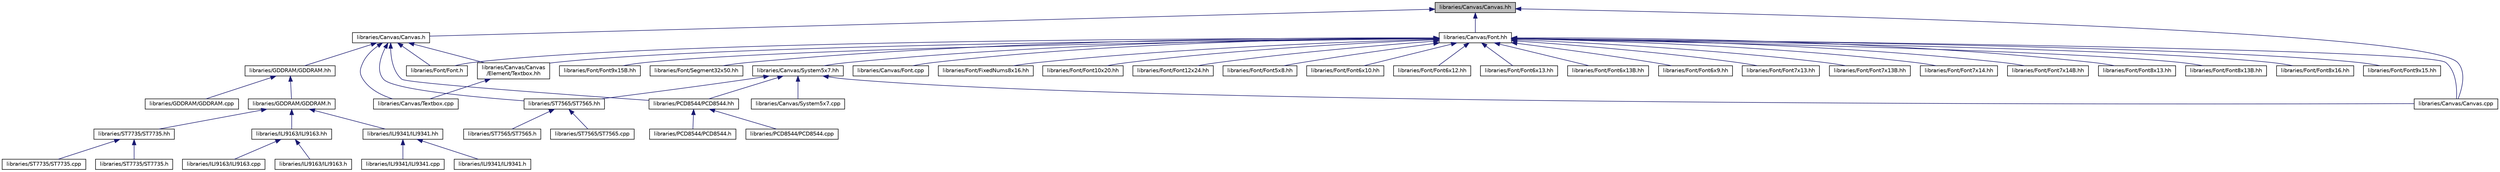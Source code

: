 digraph "libraries/Canvas/Canvas.hh"
{
  edge [fontname="Helvetica",fontsize="10",labelfontname="Helvetica",labelfontsize="10"];
  node [fontname="Helvetica",fontsize="10",shape=record];
  Node1 [label="libraries/Canvas/Canvas.hh",height=0.2,width=0.4,color="black", fillcolor="grey75", style="filled", fontcolor="black"];
  Node1 -> Node2 [dir="back",color="midnightblue",fontsize="10",style="solid",fontname="Helvetica"];
  Node2 [label="libraries/Canvas/Font.hh",height=0.2,width=0.4,color="black", fillcolor="white", style="filled",URL="$da/dc5/Font_8hh.html"];
  Node2 -> Node3 [dir="back",color="midnightblue",fontsize="10",style="solid",fontname="Helvetica"];
  Node3 [label="libraries/Canvas/Canvas\l/Element/Textbox.hh",height=0.2,width=0.4,color="black", fillcolor="white", style="filled",URL="$d4/dd5/Textbox_8hh.html"];
  Node3 -> Node4 [dir="back",color="midnightblue",fontsize="10",style="solid",fontname="Helvetica"];
  Node4 [label="libraries/Canvas/Textbox.cpp",height=0.2,width=0.4,color="black", fillcolor="white", style="filled",URL="$db/d4d/Textbox_8cpp.html"];
  Node2 -> Node5 [dir="back",color="midnightblue",fontsize="10",style="solid",fontname="Helvetica"];
  Node5 [label="libraries/Canvas/Canvas.cpp",height=0.2,width=0.4,color="black", fillcolor="white", style="filled",URL="$dc/d2f/Canvas_8cpp.html"];
  Node2 -> Node6 [dir="back",color="midnightblue",fontsize="10",style="solid",fontname="Helvetica"];
  Node6 [label="libraries/Canvas/System5x7.hh",height=0.2,width=0.4,color="black", fillcolor="white", style="filled",URL="$d9/ddc/System5x7_8hh.html"];
  Node6 -> Node5 [dir="back",color="midnightblue",fontsize="10",style="solid",fontname="Helvetica"];
  Node6 -> Node7 [dir="back",color="midnightblue",fontsize="10",style="solid",fontname="Helvetica"];
  Node7 [label="libraries/Canvas/System5x7.cpp",height=0.2,width=0.4,color="black", fillcolor="white", style="filled",URL="$d2/d20/System5x7_8cpp.html"];
  Node6 -> Node8 [dir="back",color="midnightblue",fontsize="10",style="solid",fontname="Helvetica"];
  Node8 [label="libraries/PCD8544/PCD8544.hh",height=0.2,width=0.4,color="black", fillcolor="white", style="filled",URL="$de/d84/PCD8544_8hh.html"];
  Node8 -> Node9 [dir="back",color="midnightblue",fontsize="10",style="solid",fontname="Helvetica"];
  Node9 [label="libraries/PCD8544/PCD8544.cpp",height=0.2,width=0.4,color="black", fillcolor="white", style="filled",URL="$d9/d06/PCD8544_8cpp.html"];
  Node8 -> Node10 [dir="back",color="midnightblue",fontsize="10",style="solid",fontname="Helvetica"];
  Node10 [label="libraries/PCD8544/PCD8544.h",height=0.2,width=0.4,color="black", fillcolor="white", style="filled",URL="$d0/ddd/PCD8544_8h.html"];
  Node6 -> Node11 [dir="back",color="midnightblue",fontsize="10",style="solid",fontname="Helvetica"];
  Node11 [label="libraries/ST7565/ST7565.hh",height=0.2,width=0.4,color="black", fillcolor="white", style="filled",URL="$d7/da9/ST7565_8hh.html"];
  Node11 -> Node12 [dir="back",color="midnightblue",fontsize="10",style="solid",fontname="Helvetica"];
  Node12 [label="libraries/ST7565/ST7565.cpp",height=0.2,width=0.4,color="black", fillcolor="white", style="filled",URL="$db/dfe/ST7565_8cpp.html"];
  Node11 -> Node13 [dir="back",color="midnightblue",fontsize="10",style="solid",fontname="Helvetica"];
  Node13 [label="libraries/ST7565/ST7565.h",height=0.2,width=0.4,color="black", fillcolor="white", style="filled",URL="$da/dd1/ST7565_8h.html"];
  Node2 -> Node14 [dir="back",color="midnightblue",fontsize="10",style="solid",fontname="Helvetica"];
  Node14 [label="libraries/Canvas/Font.cpp",height=0.2,width=0.4,color="black", fillcolor="white", style="filled",URL="$d8/d0c/Font_8cpp.html"];
  Node2 -> Node15 [dir="back",color="midnightblue",fontsize="10",style="solid",fontname="Helvetica"];
  Node15 [label="libraries/Font/FixedNums8x16.hh",height=0.2,width=0.4,color="black", fillcolor="white", style="filled",URL="$db/deb/FixedNums8x16_8hh.html"];
  Node2 -> Node16 [dir="back",color="midnightblue",fontsize="10",style="solid",fontname="Helvetica"];
  Node16 [label="libraries/Font/Font.h",height=0.2,width=0.4,color="black", fillcolor="white", style="filled",URL="$d8/dd1/Font_8h.html"];
  Node2 -> Node17 [dir="back",color="midnightblue",fontsize="10",style="solid",fontname="Helvetica"];
  Node17 [label="libraries/Font/Font10x20.hh",height=0.2,width=0.4,color="black", fillcolor="white", style="filled",URL="$d7/df0/Font10x20_8hh.html"];
  Node2 -> Node18 [dir="back",color="midnightblue",fontsize="10",style="solid",fontname="Helvetica"];
  Node18 [label="libraries/Font/Font12x24.hh",height=0.2,width=0.4,color="black", fillcolor="white", style="filled",URL="$d4/d94/Font12x24_8hh.html"];
  Node2 -> Node19 [dir="back",color="midnightblue",fontsize="10",style="solid",fontname="Helvetica"];
  Node19 [label="libraries/Font/Font5x8.hh",height=0.2,width=0.4,color="black", fillcolor="white", style="filled",URL="$d9/d8c/Font5x8_8hh.html"];
  Node2 -> Node20 [dir="back",color="midnightblue",fontsize="10",style="solid",fontname="Helvetica"];
  Node20 [label="libraries/Font/Font6x10.hh",height=0.2,width=0.4,color="black", fillcolor="white", style="filled",URL="$d4/d16/Font6x10_8hh.html"];
  Node2 -> Node21 [dir="back",color="midnightblue",fontsize="10",style="solid",fontname="Helvetica"];
  Node21 [label="libraries/Font/Font6x12.hh",height=0.2,width=0.4,color="black", fillcolor="white", style="filled",URL="$dd/d33/Font6x12_8hh.html"];
  Node2 -> Node22 [dir="back",color="midnightblue",fontsize="10",style="solid",fontname="Helvetica"];
  Node22 [label="libraries/Font/Font6x13.hh",height=0.2,width=0.4,color="black", fillcolor="white", style="filled",URL="$dd/dff/Font6x13_8hh.html"];
  Node2 -> Node23 [dir="back",color="midnightblue",fontsize="10",style="solid",fontname="Helvetica"];
  Node23 [label="libraries/Font/Font6x13B.hh",height=0.2,width=0.4,color="black", fillcolor="white", style="filled",URL="$d5/dbe/Font6x13B_8hh.html"];
  Node2 -> Node24 [dir="back",color="midnightblue",fontsize="10",style="solid",fontname="Helvetica"];
  Node24 [label="libraries/Font/Font6x9.hh",height=0.2,width=0.4,color="black", fillcolor="white", style="filled",URL="$d2/d85/Font6x9_8hh.html"];
  Node2 -> Node25 [dir="back",color="midnightblue",fontsize="10",style="solid",fontname="Helvetica"];
  Node25 [label="libraries/Font/Font7x13.hh",height=0.2,width=0.4,color="black", fillcolor="white", style="filled",URL="$d0/d43/Font7x13_8hh.html"];
  Node2 -> Node26 [dir="back",color="midnightblue",fontsize="10",style="solid",fontname="Helvetica"];
  Node26 [label="libraries/Font/Font7x13B.hh",height=0.2,width=0.4,color="black", fillcolor="white", style="filled",URL="$da/d32/Font7x13B_8hh.html"];
  Node2 -> Node27 [dir="back",color="midnightblue",fontsize="10",style="solid",fontname="Helvetica"];
  Node27 [label="libraries/Font/Font7x14.hh",height=0.2,width=0.4,color="black", fillcolor="white", style="filled",URL="$da/dc8/Font7x14_8hh.html"];
  Node2 -> Node28 [dir="back",color="midnightblue",fontsize="10",style="solid",fontname="Helvetica"];
  Node28 [label="libraries/Font/Font7x14B.hh",height=0.2,width=0.4,color="black", fillcolor="white", style="filled",URL="$d8/dae/Font7x14B_8hh.html"];
  Node2 -> Node29 [dir="back",color="midnightblue",fontsize="10",style="solid",fontname="Helvetica"];
  Node29 [label="libraries/Font/Font8x13.hh",height=0.2,width=0.4,color="black", fillcolor="white", style="filled",URL="$d1/d4a/Font8x13_8hh.html"];
  Node2 -> Node30 [dir="back",color="midnightblue",fontsize="10",style="solid",fontname="Helvetica"];
  Node30 [label="libraries/Font/Font8x13B.hh",height=0.2,width=0.4,color="black", fillcolor="white", style="filled",URL="$d9/d47/Font8x13B_8hh.html"];
  Node2 -> Node31 [dir="back",color="midnightblue",fontsize="10",style="solid",fontname="Helvetica"];
  Node31 [label="libraries/Font/Font8x16.hh",height=0.2,width=0.4,color="black", fillcolor="white", style="filled",URL="$d5/d8e/Font8x16_8hh.html"];
  Node2 -> Node32 [dir="back",color="midnightblue",fontsize="10",style="solid",fontname="Helvetica"];
  Node32 [label="libraries/Font/Font9x15.hh",height=0.2,width=0.4,color="black", fillcolor="white", style="filled",URL="$de/d86/Font9x15_8hh.html"];
  Node2 -> Node33 [dir="back",color="midnightblue",fontsize="10",style="solid",fontname="Helvetica"];
  Node33 [label="libraries/Font/Font9x15B.hh",height=0.2,width=0.4,color="black", fillcolor="white", style="filled",URL="$dc/d71/Font9x15B_8hh.html"];
  Node2 -> Node34 [dir="back",color="midnightblue",fontsize="10",style="solid",fontname="Helvetica"];
  Node34 [label="libraries/Font/Segment32x50.hh",height=0.2,width=0.4,color="black", fillcolor="white", style="filled",URL="$dc/d92/Segment32x50_8hh.html"];
  Node1 -> Node5 [dir="back",color="midnightblue",fontsize="10",style="solid",fontname="Helvetica"];
  Node1 -> Node35 [dir="back",color="midnightblue",fontsize="10",style="solid",fontname="Helvetica"];
  Node35 [label="libraries/Canvas/Canvas.h",height=0.2,width=0.4,color="black", fillcolor="white", style="filled",URL="$dc/dd4/Canvas_8h.html"];
  Node35 -> Node3 [dir="back",color="midnightblue",fontsize="10",style="solid",fontname="Helvetica"];
  Node35 -> Node4 [dir="back",color="midnightblue",fontsize="10",style="solid",fontname="Helvetica"];
  Node35 -> Node16 [dir="back",color="midnightblue",fontsize="10",style="solid",fontname="Helvetica"];
  Node35 -> Node36 [dir="back",color="midnightblue",fontsize="10",style="solid",fontname="Helvetica"];
  Node36 [label="libraries/GDDRAM/GDDRAM.hh",height=0.2,width=0.4,color="black", fillcolor="white", style="filled",URL="$d7/d0f/GDDRAM_8hh.html"];
  Node36 -> Node37 [dir="back",color="midnightblue",fontsize="10",style="solid",fontname="Helvetica"];
  Node37 [label="libraries/GDDRAM/GDDRAM.cpp",height=0.2,width=0.4,color="black", fillcolor="white", style="filled",URL="$d2/d30/GDDRAM_8cpp.html"];
  Node36 -> Node38 [dir="back",color="midnightblue",fontsize="10",style="solid",fontname="Helvetica"];
  Node38 [label="libraries/GDDRAM/GDDRAM.h",height=0.2,width=0.4,color="black", fillcolor="white", style="filled",URL="$d4/dd4/GDDRAM_8h.html"];
  Node38 -> Node39 [dir="back",color="midnightblue",fontsize="10",style="solid",fontname="Helvetica"];
  Node39 [label="libraries/ILI9163/ILI9163.hh",height=0.2,width=0.4,color="black", fillcolor="white", style="filled",URL="$d2/ddd/ILI9163_8hh.html"];
  Node39 -> Node40 [dir="back",color="midnightblue",fontsize="10",style="solid",fontname="Helvetica"];
  Node40 [label="libraries/ILI9163/ILI9163.cpp",height=0.2,width=0.4,color="black", fillcolor="white", style="filled",URL="$d6/d90/ILI9163_8cpp.html"];
  Node39 -> Node41 [dir="back",color="midnightblue",fontsize="10",style="solid",fontname="Helvetica"];
  Node41 [label="libraries/ILI9163/ILI9163.h",height=0.2,width=0.4,color="black", fillcolor="white", style="filled",URL="$d8/d98/ILI9163_8h.html"];
  Node38 -> Node42 [dir="back",color="midnightblue",fontsize="10",style="solid",fontname="Helvetica"];
  Node42 [label="libraries/ILI9341/ILI9341.hh",height=0.2,width=0.4,color="black", fillcolor="white", style="filled",URL="$d1/d0f/ILI9341_8hh.html"];
  Node42 -> Node43 [dir="back",color="midnightblue",fontsize="10",style="solid",fontname="Helvetica"];
  Node43 [label="libraries/ILI9341/ILI9341.cpp",height=0.2,width=0.4,color="black", fillcolor="white", style="filled",URL="$dc/daf/ILI9341_8cpp.html"];
  Node42 -> Node44 [dir="back",color="midnightblue",fontsize="10",style="solid",fontname="Helvetica"];
  Node44 [label="libraries/ILI9341/ILI9341.h",height=0.2,width=0.4,color="black", fillcolor="white", style="filled",URL="$da/dfc/ILI9341_8h.html"];
  Node38 -> Node45 [dir="back",color="midnightblue",fontsize="10",style="solid",fontname="Helvetica"];
  Node45 [label="libraries/ST7735/ST7735.hh",height=0.2,width=0.4,color="black", fillcolor="white", style="filled",URL="$d6/d13/ST7735_8hh.html"];
  Node45 -> Node46 [dir="back",color="midnightblue",fontsize="10",style="solid",fontname="Helvetica"];
  Node46 [label="libraries/ST7735/ST7735.cpp",height=0.2,width=0.4,color="black", fillcolor="white", style="filled",URL="$db/d1c/ST7735_8cpp.html"];
  Node45 -> Node47 [dir="back",color="midnightblue",fontsize="10",style="solid",fontname="Helvetica"];
  Node47 [label="libraries/ST7735/ST7735.h",height=0.2,width=0.4,color="black", fillcolor="white", style="filled",URL="$d4/d74/ST7735_8h.html"];
  Node35 -> Node8 [dir="back",color="midnightblue",fontsize="10",style="solid",fontname="Helvetica"];
  Node35 -> Node11 [dir="back",color="midnightblue",fontsize="10",style="solid",fontname="Helvetica"];
}
